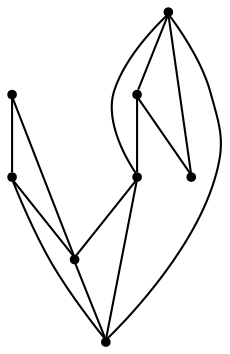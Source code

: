 graph {
  node [shape=point,comment="{\"directed\":false,\"doi\":\"10.1007/978-3-540-24595-7_34\",\"figure\":\"? (2)\"}"]

  v0 [pos="702.0014194222384,1730.0429979960122"]
  v1 [pos="701.5013149527616,1477.2356669108071"]
  v2 [pos="615.1727561773256,1645.2815691630044"]
  v3 [pos="615.5061591569768,1556.1856905619302"]
  v4 [pos="440.0068495639535,1554.0763219197588"]
  v5 [pos="350.76107830668604,1731.2919298807778"]
  v6 [pos="439.13585574127904,1644.727357228597"]
  v7 [pos="352.50306595203483,1471.3471412658691"]

  v0 -- v1 [id="-1",pos="702.0014194222384,1730.0429979960122 701.5013149527616,1477.2356669108071 701.5013149527616,1477.2356669108071 701.5013149527616,1477.2356669108071"]
  v5 -- v7 [id="-2",pos="350.76107830668604,1731.2919298807778 352.50306595203483,1471.3471412658691 352.50306595203483,1471.3471412658691 352.50306595203483,1471.3471412658691"]
  v5 -- v6 [id="-3",pos="350.76107830668604,1731.2919298807778 439.13585574127904,1644.727357228597 439.13585574127904,1644.727357228597 439.13585574127904,1644.727357228597"]
  v7 -- v4 [id="-4",pos="352.50306595203483,1471.3471412658691 440.0068495639535,1554.0763219197588 440.0068495639535,1554.0763219197588 440.0068495639535,1554.0763219197588"]
  v1 -- v2 [id="-5",pos="701.5013149527616,1477.2356669108071 615.1727561773256,1645.2815691630044 615.1727561773256,1645.2815691630044 615.1727561773256,1645.2815691630044"]
  v6 -- v2 [id="-6",pos="439.13585574127904,1644.727357228597 615.1727561773256,1645.2815691630044 615.1727561773256,1645.2815691630044 615.1727561773256,1645.2815691630044"]
  v6 -- v3 [id="-7",pos="439.13585574127904,1644.727357228597 615.5061591569768,1556.1856905619302 615.5061591569768,1556.1856905619302 615.5061591569768,1556.1856905619302"]
  v4 -- v3 [id="-8",pos="440.0068495639535,1554.0763219197588 615.5061591569768,1556.1856905619302 615.5061591569768,1556.1856905619302 615.5061591569768,1556.1856905619302"]
  v6 -- v4 [id="-9",pos="439.13585574127904,1644.727357228597 440.0068495639535,1554.0763219197588 440.0068495639535,1554.0763219197588 440.0068495639535,1554.0763219197588"]
  v4 -- v5 [id="-10",pos="440.0068495639535,1554.0763219197588 350.76107830668604,1731.2919298807778 350.76107830668604,1731.2919298807778 350.76107830668604,1731.2919298807778"]
  v2 -- v3 [id="-11",pos="615.1727561773256,1645.2815691630044 615.5061591569768,1556.1856905619302 615.5061591569768,1556.1856905619302 615.5061591569768,1556.1856905619302"]
  v3 -- v1 [id="-12",pos="615.5061591569768,1556.1856905619302 701.5013149527616,1477.2356669108071 701.5013149527616,1477.2356669108071 701.5013149527616,1477.2356669108071"]
  v2 -- v0 [id="-13",pos="615.1727561773256,1645.2815691630044 702.0014194222384,1730.0429979960122 702.0014194222384,1730.0429979960122 702.0014194222384,1730.0429979960122"]
}